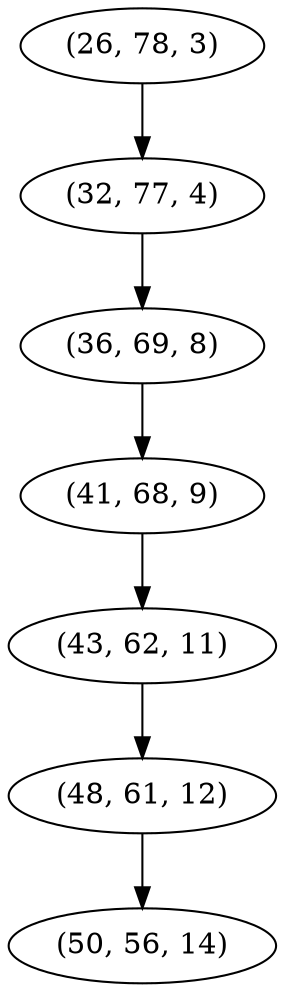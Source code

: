 digraph tree {
    "(26, 78, 3)";
    "(32, 77, 4)";
    "(36, 69, 8)";
    "(41, 68, 9)";
    "(43, 62, 11)";
    "(48, 61, 12)";
    "(50, 56, 14)";
    "(26, 78, 3)" -> "(32, 77, 4)";
    "(32, 77, 4)" -> "(36, 69, 8)";
    "(36, 69, 8)" -> "(41, 68, 9)";
    "(41, 68, 9)" -> "(43, 62, 11)";
    "(43, 62, 11)" -> "(48, 61, 12)";
    "(48, 61, 12)" -> "(50, 56, 14)";
}
